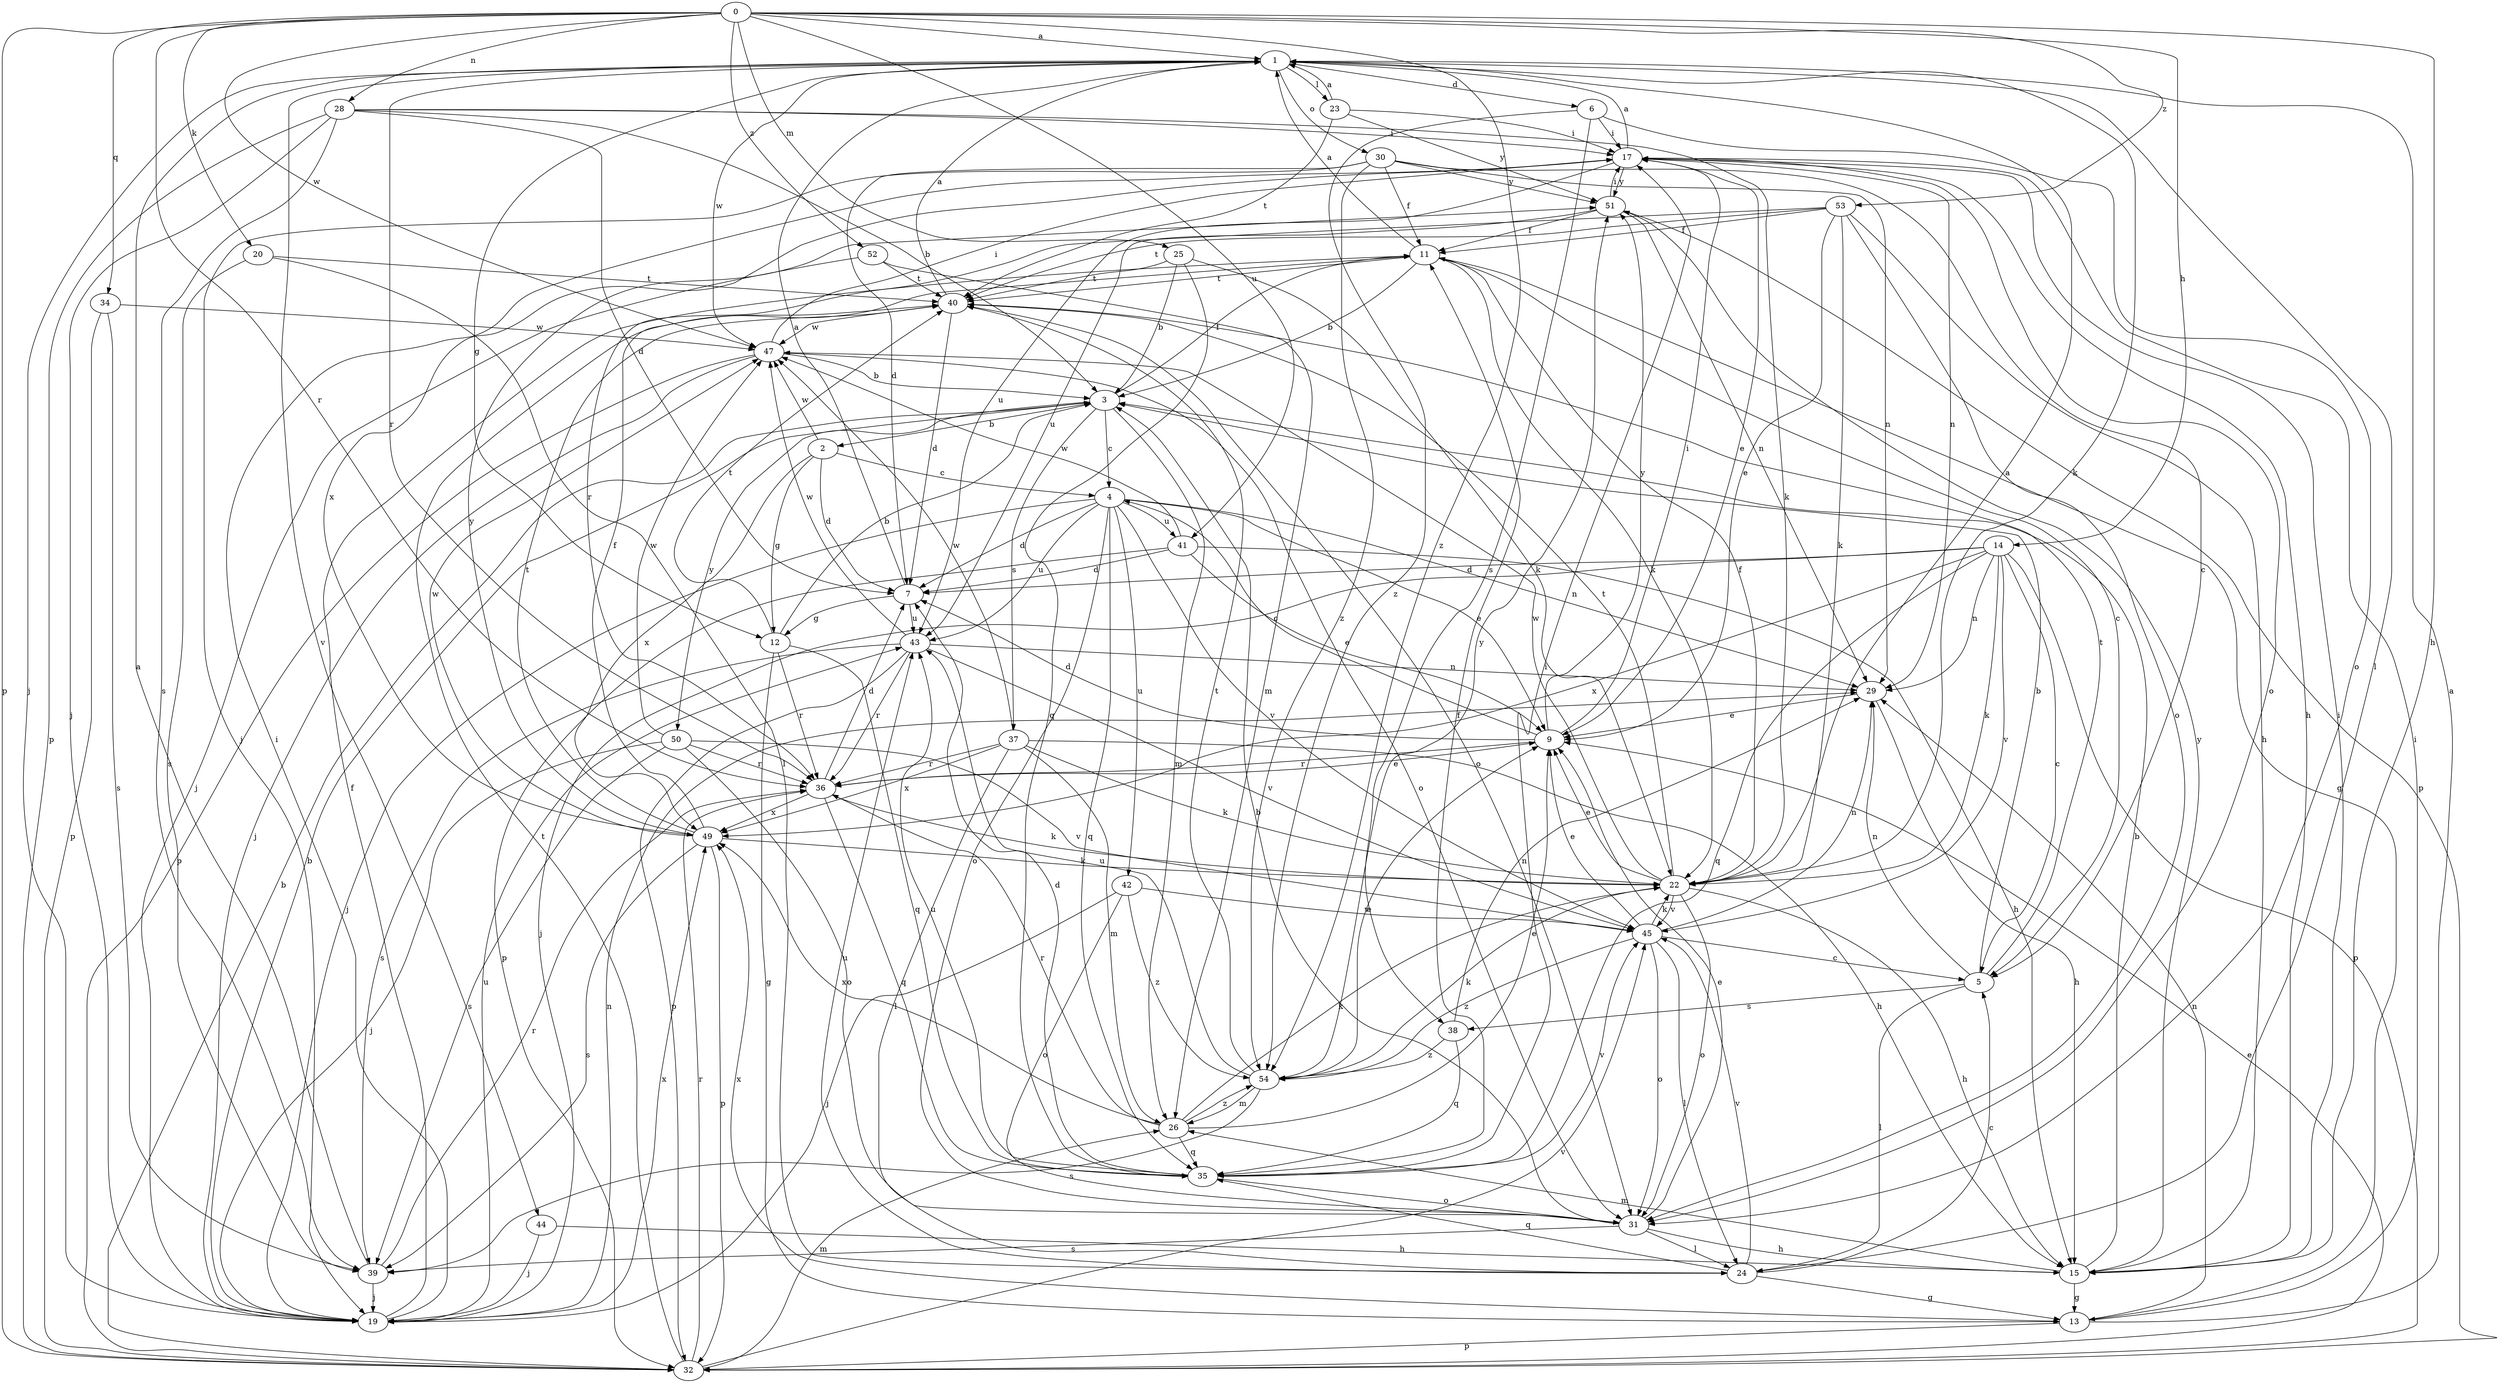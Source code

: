 strict digraph  {
0;
1;
2;
3;
4;
5;
6;
7;
9;
11;
12;
13;
14;
15;
17;
19;
20;
22;
23;
24;
25;
26;
28;
29;
30;
31;
32;
34;
35;
36;
37;
38;
39;
40;
41;
42;
43;
44;
45;
47;
49;
50;
51;
52;
53;
54;
0 -> 1  [label=a];
0 -> 14  [label=h];
0 -> 15  [label=h];
0 -> 20  [label=k];
0 -> 25  [label=m];
0 -> 28  [label=n];
0 -> 32  [label=p];
0 -> 34  [label=q];
0 -> 36  [label=r];
0 -> 41  [label=u];
0 -> 47  [label=w];
0 -> 52  [label=z];
0 -> 53  [label=z];
0 -> 54  [label=z];
1 -> 6  [label=d];
1 -> 12  [label=g];
1 -> 19  [label=j];
1 -> 22  [label=k];
1 -> 23  [label=l];
1 -> 24  [label=l];
1 -> 30  [label=o];
1 -> 36  [label=r];
1 -> 44  [label=v];
1 -> 47  [label=w];
2 -> 4  [label=c];
2 -> 7  [label=d];
2 -> 12  [label=g];
2 -> 47  [label=w];
2 -> 49  [label=x];
3 -> 2  [label=b];
3 -> 4  [label=c];
3 -> 11  [label=f];
3 -> 26  [label=m];
3 -> 37  [label=s];
3 -> 50  [label=y];
4 -> 7  [label=d];
4 -> 9  [label=e];
4 -> 19  [label=j];
4 -> 29  [label=n];
4 -> 31  [label=o];
4 -> 35  [label=q];
4 -> 41  [label=u];
4 -> 42  [label=u];
4 -> 43  [label=u];
4 -> 45  [label=v];
5 -> 3  [label=b];
5 -> 24  [label=l];
5 -> 29  [label=n];
5 -> 38  [label=s];
5 -> 40  [label=t];
6 -> 17  [label=i];
6 -> 31  [label=o];
6 -> 38  [label=s];
6 -> 54  [label=z];
7 -> 1  [label=a];
7 -> 12  [label=g];
7 -> 43  [label=u];
9 -> 4  [label=c];
9 -> 7  [label=d];
9 -> 17  [label=i];
9 -> 36  [label=r];
9 -> 51  [label=y];
11 -> 1  [label=a];
11 -> 3  [label=b];
11 -> 5  [label=c];
11 -> 13  [label=g];
11 -> 22  [label=k];
11 -> 40  [label=t];
12 -> 3  [label=b];
12 -> 13  [label=g];
12 -> 35  [label=q];
12 -> 36  [label=r];
12 -> 40  [label=t];
13 -> 1  [label=a];
13 -> 17  [label=i];
13 -> 29  [label=n];
13 -> 32  [label=p];
13 -> 49  [label=x];
14 -> 5  [label=c];
14 -> 7  [label=d];
14 -> 19  [label=j];
14 -> 22  [label=k];
14 -> 29  [label=n];
14 -> 32  [label=p];
14 -> 35  [label=q];
14 -> 45  [label=v];
14 -> 49  [label=x];
15 -> 3  [label=b];
15 -> 13  [label=g];
15 -> 17  [label=i];
15 -> 26  [label=m];
15 -> 51  [label=y];
17 -> 1  [label=a];
17 -> 9  [label=e];
17 -> 15  [label=h];
17 -> 29  [label=n];
17 -> 31  [label=o];
17 -> 43  [label=u];
17 -> 49  [label=x];
17 -> 51  [label=y];
19 -> 3  [label=b];
19 -> 11  [label=f];
19 -> 17  [label=i];
19 -> 29  [label=n];
19 -> 43  [label=u];
19 -> 49  [label=x];
20 -> 24  [label=l];
20 -> 39  [label=s];
20 -> 40  [label=t];
22 -> 1  [label=a];
22 -> 9  [label=e];
22 -> 11  [label=f];
22 -> 15  [label=h];
22 -> 31  [label=o];
22 -> 40  [label=t];
22 -> 45  [label=v];
22 -> 47  [label=w];
23 -> 1  [label=a];
23 -> 17  [label=i];
23 -> 40  [label=t];
23 -> 51  [label=y];
24 -> 5  [label=c];
24 -> 13  [label=g];
24 -> 35  [label=q];
24 -> 43  [label=u];
24 -> 45  [label=v];
25 -> 3  [label=b];
25 -> 22  [label=k];
25 -> 35  [label=q];
25 -> 40  [label=t];
26 -> 9  [label=e];
26 -> 22  [label=k];
26 -> 35  [label=q];
26 -> 36  [label=r];
26 -> 49  [label=x];
26 -> 54  [label=z];
28 -> 3  [label=b];
28 -> 7  [label=d];
28 -> 17  [label=i];
28 -> 19  [label=j];
28 -> 22  [label=k];
28 -> 32  [label=p];
28 -> 39  [label=s];
29 -> 9  [label=e];
29 -> 15  [label=h];
30 -> 5  [label=c];
30 -> 7  [label=d];
30 -> 11  [label=f];
30 -> 19  [label=j];
30 -> 29  [label=n];
30 -> 51  [label=y];
30 -> 54  [label=z];
31 -> 3  [label=b];
31 -> 9  [label=e];
31 -> 15  [label=h];
31 -> 24  [label=l];
31 -> 39  [label=s];
32 -> 3  [label=b];
32 -> 9  [label=e];
32 -> 26  [label=m];
32 -> 36  [label=r];
32 -> 40  [label=t];
32 -> 45  [label=v];
34 -> 32  [label=p];
34 -> 39  [label=s];
34 -> 47  [label=w];
35 -> 7  [label=d];
35 -> 11  [label=f];
35 -> 17  [label=i];
35 -> 31  [label=o];
35 -> 43  [label=u];
35 -> 45  [label=v];
36 -> 7  [label=d];
36 -> 9  [label=e];
36 -> 22  [label=k];
36 -> 35  [label=q];
36 -> 49  [label=x];
37 -> 15  [label=h];
37 -> 22  [label=k];
37 -> 24  [label=l];
37 -> 26  [label=m];
37 -> 36  [label=r];
37 -> 47  [label=w];
37 -> 49  [label=x];
38 -> 29  [label=n];
38 -> 35  [label=q];
38 -> 54  [label=z];
39 -> 1  [label=a];
39 -> 19  [label=j];
39 -> 36  [label=r];
40 -> 1  [label=a];
40 -> 7  [label=d];
40 -> 31  [label=o];
40 -> 47  [label=w];
41 -> 7  [label=d];
41 -> 9  [label=e];
41 -> 15  [label=h];
41 -> 32  [label=p];
41 -> 47  [label=w];
42 -> 19  [label=j];
42 -> 31  [label=o];
42 -> 45  [label=v];
42 -> 54  [label=z];
43 -> 29  [label=n];
43 -> 32  [label=p];
43 -> 36  [label=r];
43 -> 39  [label=s];
43 -> 45  [label=v];
43 -> 47  [label=w];
44 -> 15  [label=h];
44 -> 19  [label=j];
45 -> 5  [label=c];
45 -> 9  [label=e];
45 -> 22  [label=k];
45 -> 24  [label=l];
45 -> 29  [label=n];
45 -> 31  [label=o];
45 -> 54  [label=z];
47 -> 3  [label=b];
47 -> 17  [label=i];
47 -> 19  [label=j];
47 -> 31  [label=o];
47 -> 32  [label=p];
49 -> 11  [label=f];
49 -> 22  [label=k];
49 -> 32  [label=p];
49 -> 39  [label=s];
49 -> 40  [label=t];
49 -> 47  [label=w];
49 -> 51  [label=y];
50 -> 19  [label=j];
50 -> 31  [label=o];
50 -> 36  [label=r];
50 -> 39  [label=s];
50 -> 45  [label=v];
50 -> 47  [label=w];
51 -> 11  [label=f];
51 -> 17  [label=i];
51 -> 29  [label=n];
51 -> 32  [label=p];
51 -> 43  [label=u];
52 -> 19  [label=j];
52 -> 26  [label=m];
52 -> 40  [label=t];
53 -> 9  [label=e];
53 -> 11  [label=f];
53 -> 15  [label=h];
53 -> 22  [label=k];
53 -> 31  [label=o];
53 -> 36  [label=r];
53 -> 40  [label=t];
54 -> 9  [label=e];
54 -> 22  [label=k];
54 -> 26  [label=m];
54 -> 39  [label=s];
54 -> 40  [label=t];
54 -> 43  [label=u];
54 -> 51  [label=y];
}

